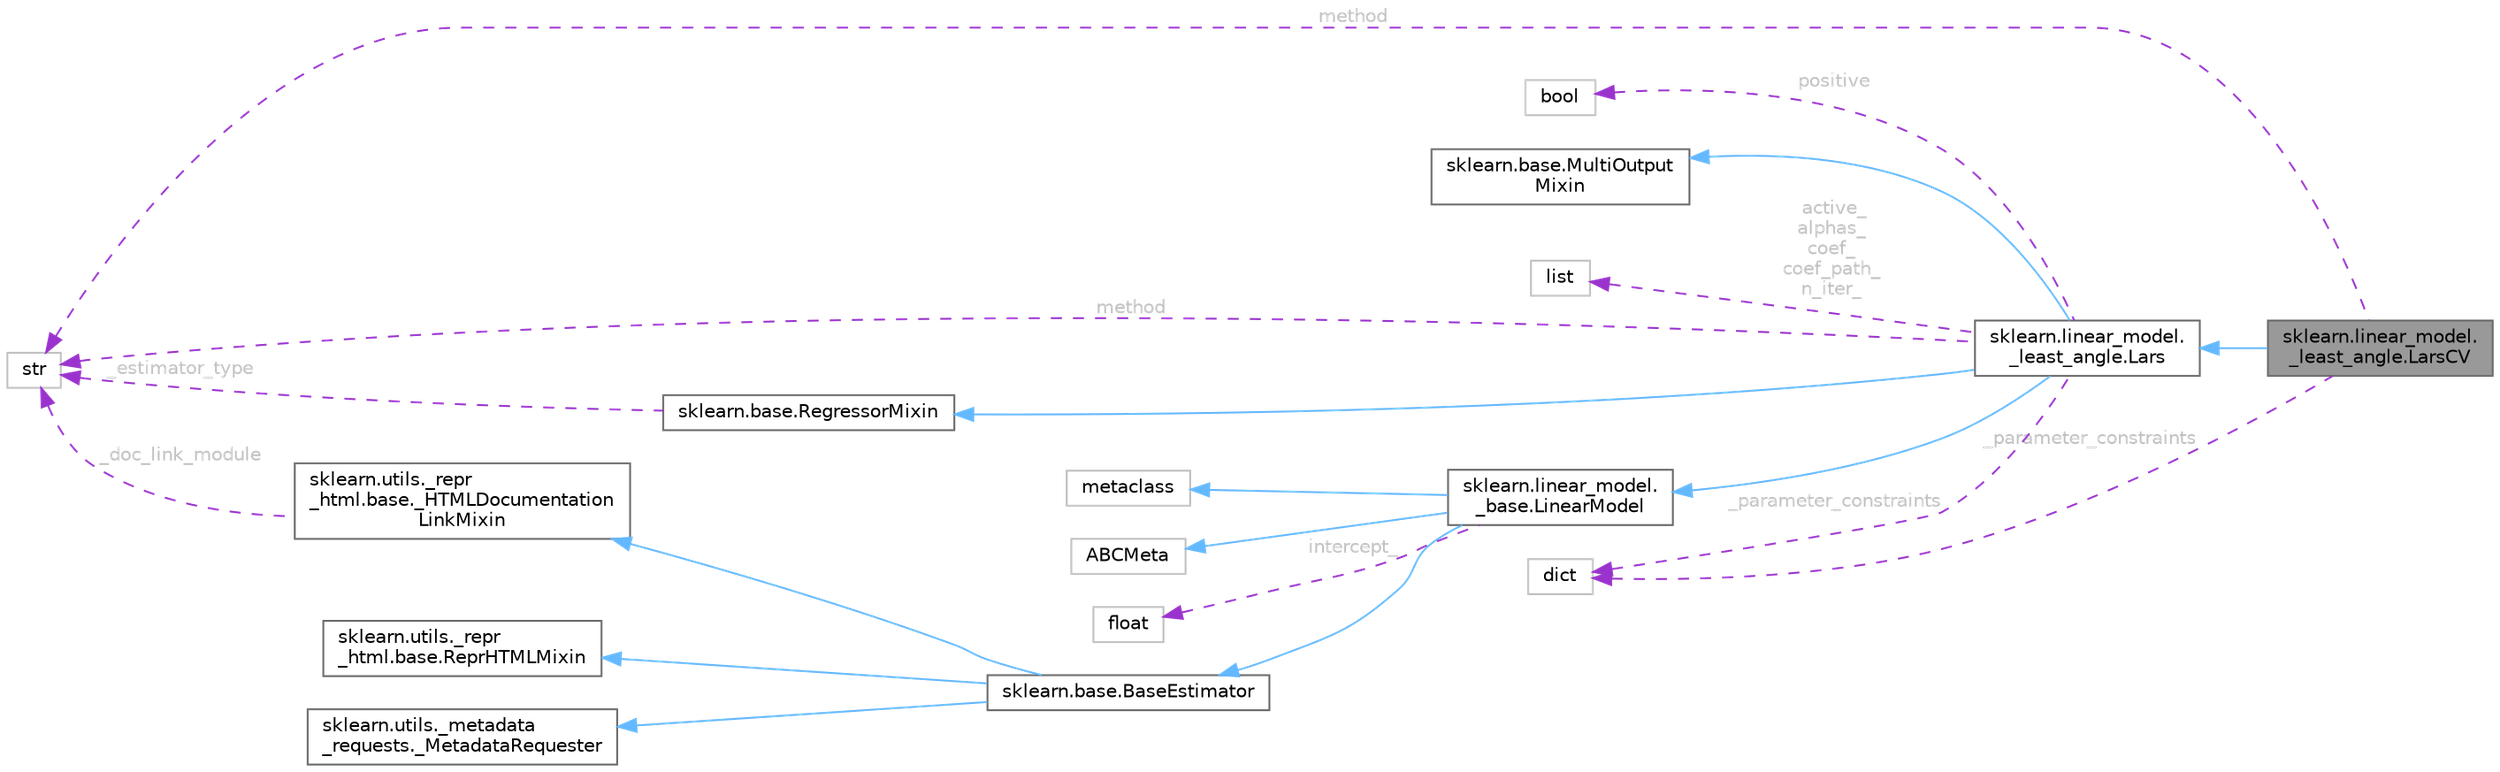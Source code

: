 digraph "sklearn.linear_model._least_angle.LarsCV"
{
 // LATEX_PDF_SIZE
  bgcolor="transparent";
  edge [fontname=Helvetica,fontsize=10,labelfontname=Helvetica,labelfontsize=10];
  node [fontname=Helvetica,fontsize=10,shape=box,height=0.2,width=0.4];
  rankdir="LR";
  Node1 [id="Node000001",label="sklearn.linear_model.\l_least_angle.LarsCV",height=0.2,width=0.4,color="gray40", fillcolor="grey60", style="filled", fontcolor="black",tooltip=" "];
  Node2 -> Node1 [id="edge1_Node000001_Node000002",dir="back",color="steelblue1",style="solid",tooltip=" "];
  Node2 [id="Node000002",label="sklearn.linear_model.\l_least_angle.Lars",height=0.2,width=0.4,color="gray40", fillcolor="white", style="filled",URL="$d5/d12/classsklearn_1_1linear__model_1_1__least__angle_1_1Lars.html",tooltip="Estimator classes."];
  Node3 -> Node2 [id="edge2_Node000002_Node000003",dir="back",color="steelblue1",style="solid",tooltip=" "];
  Node3 [id="Node000003",label="sklearn.base.MultiOutput\lMixin",height=0.2,width=0.4,color="gray40", fillcolor="white", style="filled",URL="$d4/d1c/classsklearn_1_1base_1_1MultiOutputMixin.html",tooltip=" "];
  Node4 -> Node2 [id="edge3_Node000002_Node000004",dir="back",color="steelblue1",style="solid",tooltip=" "];
  Node4 [id="Node000004",label="sklearn.base.RegressorMixin",height=0.2,width=0.4,color="gray40", fillcolor="white", style="filled",URL="$df/d64/classsklearn_1_1base_1_1RegressorMixin.html",tooltip=" "];
  Node5 -> Node4 [id="edge4_Node000004_Node000005",dir="back",color="darkorchid3",style="dashed",tooltip=" ",label=" _estimator_type",fontcolor="grey" ];
  Node5 [id="Node000005",label="str",height=0.2,width=0.4,color="grey75", fillcolor="white", style="filled",tooltip=" "];
  Node6 -> Node2 [id="edge5_Node000002_Node000006",dir="back",color="steelblue1",style="solid",tooltip=" "];
  Node6 [id="Node000006",label="sklearn.linear_model.\l_base.LinearModel",height=0.2,width=0.4,color="gray40", fillcolor="white", style="filled",URL="$de/d80/classsklearn_1_1linear__model_1_1__base_1_1LinearModel.html",tooltip=" "];
  Node7 -> Node6 [id="edge6_Node000006_Node000007",dir="back",color="steelblue1",style="solid",tooltip=" "];
  Node7 [id="Node000007",label="sklearn.base.BaseEstimator",height=0.2,width=0.4,color="gray40", fillcolor="white", style="filled",URL="$d3/d20/classsklearn_1_1base_1_1BaseEstimator.html",tooltip=" "];
  Node8 -> Node7 [id="edge7_Node000007_Node000008",dir="back",color="steelblue1",style="solid",tooltip=" "];
  Node8 [id="Node000008",label="sklearn.utils._repr\l_html.base.ReprHTMLMixin",height=0.2,width=0.4,color="gray40", fillcolor="white", style="filled",URL="$d3/d50/classsklearn_1_1utils_1_1__repr__html_1_1base_1_1ReprHTMLMixin.html",tooltip=" "];
  Node9 -> Node7 [id="edge8_Node000007_Node000009",dir="back",color="steelblue1",style="solid",tooltip=" "];
  Node9 [id="Node000009",label="sklearn.utils._repr\l_html.base._HTMLDocumentation\lLinkMixin",height=0.2,width=0.4,color="gray40", fillcolor="white", style="filled",URL="$d5/d05/classsklearn_1_1utils_1_1__repr__html_1_1base_1_1__HTMLDocumentationLinkMixin.html",tooltip=" "];
  Node5 -> Node9 [id="edge9_Node000009_Node000005",dir="back",color="darkorchid3",style="dashed",tooltip=" ",label=" _doc_link_module",fontcolor="grey" ];
  Node10 -> Node7 [id="edge10_Node000007_Node000010",dir="back",color="steelblue1",style="solid",tooltip=" "];
  Node10 [id="Node000010",label="sklearn.utils._metadata\l_requests._MetadataRequester",height=0.2,width=0.4,color="gray40", fillcolor="white", style="filled",URL="$d6/dfa/classsklearn_1_1utils_1_1__metadata__requests_1_1__MetadataRequester.html",tooltip=" "];
  Node11 -> Node6 [id="edge11_Node000006_Node000011",dir="back",color="steelblue1",style="solid",tooltip=" "];
  Node11 [id="Node000011",label="metaclass",height=0.2,width=0.4,color="grey75", fillcolor="white", style="filled",URL="$d1/d9a/classmetaclass.html",tooltip=" "];
  Node12 -> Node6 [id="edge12_Node000006_Node000012",dir="back",color="steelblue1",style="solid",tooltip=" "];
  Node12 [id="Node000012",label="ABCMeta",height=0.2,width=0.4,color="grey75", fillcolor="white", style="filled",URL="$df/d42/classABCMeta.html",tooltip=" "];
  Node13 -> Node6 [id="edge13_Node000006_Node000013",dir="back",color="darkorchid3",style="dashed",tooltip=" ",label=" intercept_",fontcolor="grey" ];
  Node13 [id="Node000013",label="float",height=0.2,width=0.4,color="grey75", fillcolor="white", style="filled",tooltip=" "];
  Node14 -> Node2 [id="edge14_Node000002_Node000014",dir="back",color="darkorchid3",style="dashed",tooltip=" ",label=" _parameter_constraints",fontcolor="grey" ];
  Node14 [id="Node000014",label="dict",height=0.2,width=0.4,color="grey75", fillcolor="white", style="filled",tooltip=" "];
  Node5 -> Node2 [id="edge15_Node000002_Node000005",dir="back",color="darkorchid3",style="dashed",tooltip=" ",label=" method",fontcolor="grey" ];
  Node15 -> Node2 [id="edge16_Node000002_Node000015",dir="back",color="darkorchid3",style="dashed",tooltip=" ",label=" positive",fontcolor="grey" ];
  Node15 [id="Node000015",label="bool",height=0.2,width=0.4,color="grey75", fillcolor="white", style="filled",tooltip=" "];
  Node16 -> Node2 [id="edge17_Node000002_Node000016",dir="back",color="darkorchid3",style="dashed",tooltip=" ",label=" active_\nalphas_\ncoef_\ncoef_path_\nn_iter_",fontcolor="grey" ];
  Node16 [id="Node000016",label="list",height=0.2,width=0.4,color="grey75", fillcolor="white", style="filled",tooltip=" "];
  Node14 -> Node1 [id="edge18_Node000001_Node000014",dir="back",color="darkorchid3",style="dashed",tooltip=" ",label=" _parameter_constraints",fontcolor="grey" ];
  Node5 -> Node1 [id="edge19_Node000001_Node000005",dir="back",color="darkorchid3",style="dashed",tooltip=" ",label=" method",fontcolor="grey" ];
}
